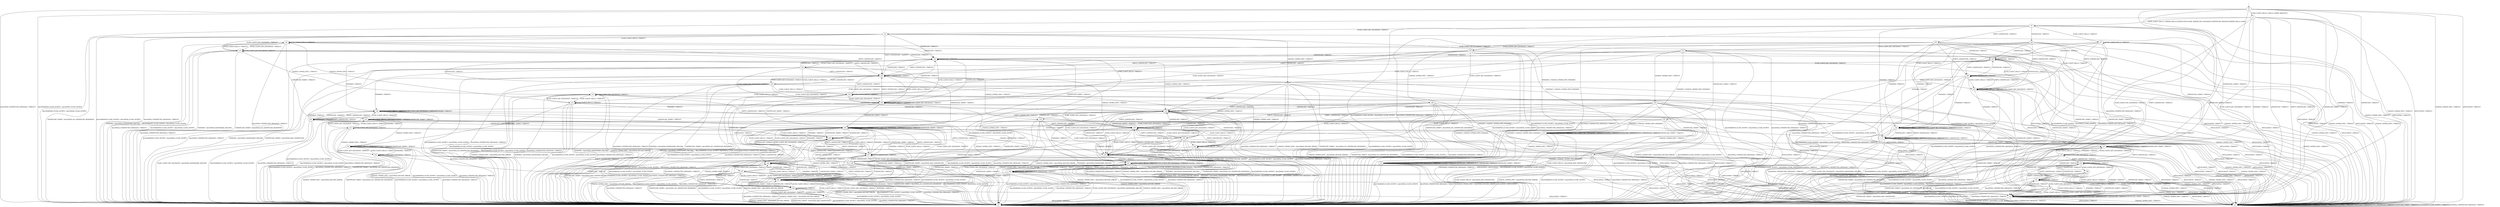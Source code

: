 digraph h8 {
s0 [label="s0"];
s1 [label="s1"];
s2 [label="s2"];
s3 [label="s3"];
s4 [label="s4"];
s5 [label="s5"];
s6 [label="s6"];
s7 [label="s7"];
s17 [label="s17"];
s26 [label="s26"];
s27 [label="s27"];
s43 [label="s43"];
s8 [label="s8"];
s9 [label="s9"];
s10 [label="s10"];
s11 [label="s11"];
s23 [label="s23"];
s29 [label="s29"];
s31 [label="s31"];
s32 [label="s32"];
s42 [label="s42"];
s44 [label="s44"];
s46 [label="s46"];
s51 [label="s51"];
s52 [label="s52"];
s53 [label="s53"];
s63 [label="s63"];
s12 [label="s12"];
s13 [label="s13"];
s14 [label="s14"];
s15 [label="s15"];
s18 [label="s18"];
s24 [label="s24"];
s34 [label="s34"];
s35 [label="s35"];
s38 [label="s38"];
s45 [label="s45"];
s50 [label="s50"];
s54 [label="s54"];
s58 [label="s58"];
s59 [label="s59"];
s60 [label="s60"];
s62 [label="s62"];
s16 [label="s16"];
s19 [label="s19"];
s21 [label="s21"];
s25 [label="s25"];
s28 [label="s28"];
s30 [label="s30"];
s37 [label="s37"];
s39 [label="s39"];
s41 [label="s41"];
s47 [label="s47"];
s55 [label="s55"];
s61 [label="s61"];
s20 [label="s20"];
s22 [label="s22"];
s33 [label="s33"];
s40 [label="s40"];
s48 [label="s48"];
s49 [label="s49"];
s56 [label="s56"];
s36 [label="s36"];
s57 [label="s57"];
s0 -> s1 [label="ECDH_CLIENT_HELLO / HELLO_VERIFY_REQUEST+"];
s0 -> s2 [label="ECDH_CLIENT_KEY_EXCHANGE / TIMEOUT"];
s0 -> s3 [label="CHANGE_CIPHER_SPEC / TIMEOUT"];
s0 -> s2 [label="FINISHED / TIMEOUT"];
s0 -> s3 [label="APPLICATION / TIMEOUT"];
s0 -> s2 [label="CERTIFICATE / TIMEOUT"];
s0 -> s2 [label="EMPTY_CERTIFICATE / TIMEOUT"];
s0 -> s2 [label="CERTIFICATE_VERIFY / TIMEOUT"];
s0 -> s4 [label="Alert(WARNING,CLOSE_NOTIFY) / Alert(FATAL,CLOSE_NOTIFY)"];
s0 -> s4 [label="Alert(FATAL,UNEXPECTED_MESSAGE) / TIMEOUT"];
s1 -> s5 [label="ECDH_CLIENT_HELLO / SERVER_HELLO,CERTIFICATE,ECDHE_SERVER_KEY_EXCHANGE,CERTIFICATE_REQUEST,SERVER_HELLO_DONE"];
s1 -> s2 [label="ECDH_CLIENT_KEY_EXCHANGE / TIMEOUT"];
s1 -> s3 [label="CHANGE_CIPHER_SPEC / TIMEOUT"];
s1 -> s2 [label="FINISHED / TIMEOUT"];
s1 -> s3 [label="APPLICATION / TIMEOUT"];
s1 -> s2 [label="CERTIFICATE / TIMEOUT"];
s1 -> s2 [label="EMPTY_CERTIFICATE / TIMEOUT"];
s1 -> s2 [label="CERTIFICATE_VERIFY / TIMEOUT"];
s1 -> s4 [label="Alert(WARNING,CLOSE_NOTIFY) / Alert(FATAL,CLOSE_NOTIFY)"];
s1 -> s4 [label="Alert(FATAL,UNEXPECTED_MESSAGE) / TIMEOUT"];
s2 -> s2 [label="ECDH_CLIENT_HELLO / TIMEOUT"];
s2 -> s2 [label="ECDH_CLIENT_KEY_EXCHANGE / TIMEOUT"];
s2 -> s3 [label="CHANGE_CIPHER_SPEC / TIMEOUT"];
s2 -> s2 [label="FINISHED / TIMEOUT"];
s2 -> s3 [label="APPLICATION / TIMEOUT"];
s2 -> s2 [label="CERTIFICATE / TIMEOUT"];
s2 -> s2 [label="EMPTY_CERTIFICATE / TIMEOUT"];
s2 -> s2 [label="CERTIFICATE_VERIFY / TIMEOUT"];
s2 -> s4 [label="Alert(WARNING,CLOSE_NOTIFY) / Alert(FATAL,CLOSE_NOTIFY)"];
s2 -> s4 [label="Alert(FATAL,UNEXPECTED_MESSAGE) / TIMEOUT"];
s3 -> s3 [label="ECDH_CLIENT_HELLO / TIMEOUT"];
s3 -> s3 [label="ECDH_CLIENT_KEY_EXCHANGE / TIMEOUT"];
s3 -> s3 [label="CHANGE_CIPHER_SPEC / TIMEOUT"];
s3 -> s3 [label="FINISHED / TIMEOUT"];
s3 -> s3 [label="APPLICATION / TIMEOUT"];
s3 -> s3 [label="CERTIFICATE / TIMEOUT"];
s3 -> s3 [label="EMPTY_CERTIFICATE / TIMEOUT"];
s3 -> s3 [label="CERTIFICATE_VERIFY / TIMEOUT"];
s3 -> s3 [label="Alert(WARNING,CLOSE_NOTIFY) / TIMEOUT"];
s3 -> s3 [label="Alert(FATAL,UNEXPECTED_MESSAGE) / TIMEOUT"];
s4 -> s4 [label="ECDH_CLIENT_HELLO / SOCKET_CLOSED"];
s4 -> s4 [label="ECDH_CLIENT_KEY_EXCHANGE / SOCKET_CLOSED"];
s4 -> s4 [label="CHANGE_CIPHER_SPEC / SOCKET_CLOSED"];
s4 -> s4 [label="FINISHED / SOCKET_CLOSED"];
s4 -> s4 [label="APPLICATION / SOCKET_CLOSED"];
s4 -> s4 [label="CERTIFICATE / SOCKET_CLOSED"];
s4 -> s4 [label="EMPTY_CERTIFICATE / SOCKET_CLOSED"];
s4 -> s4 [label="CERTIFICATE_VERIFY / SOCKET_CLOSED"];
s4 -> s4 [label="Alert(WARNING,CLOSE_NOTIFY) / SOCKET_CLOSED"];
s4 -> s4 [label="Alert(FATAL,UNEXPECTED_MESSAGE) / SOCKET_CLOSED"];
s5 -> s17 [label="ECDH_CLIENT_HELLO / TIMEOUT"];
s5 -> s6 [label="ECDH_CLIENT_KEY_EXCHANGE / TIMEOUT"];
s5 -> s3 [label="CHANGE_CIPHER_SPEC / TIMEOUT"];
s5 -> s7 [label="FINISHED / TIMEOUT"];
s5 -> s3 [label="APPLICATION / TIMEOUT"];
s5 -> s26 [label="CERTIFICATE / TIMEOUT"];
s5 -> s43 [label="EMPTY_CERTIFICATE / TIMEOUT"];
s5 -> s27 [label="CERTIFICATE_VERIFY / TIMEOUT"];
s5 -> s4 [label="Alert(WARNING,CLOSE_NOTIFY) / Alert(FATAL,CLOSE_NOTIFY)"];
s5 -> s4 [label="Alert(FATAL,UNEXPECTED_MESSAGE) / TIMEOUT"];
s6 -> s8 [label="ECDH_CLIENT_HELLO / TIMEOUT"];
s6 -> s9 [label="ECDH_CLIENT_KEY_EXCHANGE / TIMEOUT"];
s6 -> s10 [label="CHANGE_CIPHER_SPEC / TIMEOUT"];
s6 -> s11 [label="FINISHED / CHANGE_CIPHER_SPEC,FINISHED"];
s6 -> s3 [label="APPLICATION / TIMEOUT"];
s6 -> s23 [label="CERTIFICATE / TIMEOUT"];
s6 -> s44 [label="EMPTY_CERTIFICATE / TIMEOUT"];
s6 -> s4 [label="CERTIFICATE_VERIFY / Alert(FATAL,NO_CERTIFICATE_RESERVED)"];
s6 -> s4 [label="Alert(WARNING,CLOSE_NOTIFY) / Alert(FATAL,CLOSE_NOTIFY)"];
s6 -> s4 [label="Alert(FATAL,UNEXPECTED_MESSAGE) / TIMEOUT"];
s7 -> s7 [label="ECDH_CLIENT_HELLO / TIMEOUT"];
s7 -> s4 [label="ECDH_CLIENT_KEY_EXCHANGE / Alert(FATAL,HANDSHAKE_FAILURE)"];
s7 -> s3 [label="CHANGE_CIPHER_SPEC / TIMEOUT"];
s7 -> s7 [label="FINISHED / TIMEOUT"];
s7 -> s3 [label="APPLICATION / TIMEOUT"];
s7 -> s7 [label="CERTIFICATE / TIMEOUT"];
s7 -> s7 [label="EMPTY_CERTIFICATE / TIMEOUT"];
s7 -> s27 [label="CERTIFICATE_VERIFY / TIMEOUT"];
s7 -> s4 [label="Alert(WARNING,CLOSE_NOTIFY) / Alert(FATAL,CLOSE_NOTIFY)"];
s7 -> s4 [label="Alert(FATAL,UNEXPECTED_MESSAGE) / TIMEOUT"];
s17 -> s17 [label="ECDH_CLIENT_HELLO / TIMEOUT"];
s17 -> s9 [label="ECDH_CLIENT_KEY_EXCHANGE / TIMEOUT"];
s17 -> s3 [label="CHANGE_CIPHER_SPEC / TIMEOUT"];
s17 -> s7 [label="FINISHED / TIMEOUT"];
s17 -> s3 [label="APPLICATION / TIMEOUT"];
s17 -> s29 [label="CERTIFICATE / TIMEOUT"];
s17 -> s46 [label="EMPTY_CERTIFICATE / TIMEOUT"];
s17 -> s27 [label="CERTIFICATE_VERIFY / TIMEOUT"];
s17 -> s4 [label="Alert(WARNING,CLOSE_NOTIFY) / Alert(FATAL,CLOSE_NOTIFY)"];
s17 -> s4 [label="Alert(FATAL,UNEXPECTED_MESSAGE) / TIMEOUT"];
s26 -> s63 [label="ECDH_CLIENT_HELLO / TIMEOUT"];
s26 -> s31 [label="ECDH_CLIENT_KEY_EXCHANGE / TIMEOUT"];
s26 -> s3 [label="CHANGE_CIPHER_SPEC / TIMEOUT"];
s26 -> s42 [label="FINISHED / TIMEOUT"];
s26 -> s3 [label="APPLICATION / TIMEOUT"];
s26 -> s29 [label="CERTIFICATE / TIMEOUT"];
s26 -> s46 [label="EMPTY_CERTIFICATE / TIMEOUT"];
s26 -> s2 [label="CERTIFICATE_VERIFY / TIMEOUT"];
s26 -> s4 [label="Alert(WARNING,CLOSE_NOTIFY) / Alert(FATAL,CLOSE_NOTIFY)"];
s26 -> s4 [label="Alert(FATAL,UNEXPECTED_MESSAGE) / TIMEOUT"];
s27 -> s27 [label="ECDH_CLIENT_HELLO / TIMEOUT"];
s27 -> s32 [label="ECDH_CLIENT_KEY_EXCHANGE / TIMEOUT"];
s27 -> s3 [label="CHANGE_CIPHER_SPEC / TIMEOUT"];
s27 -> s27 [label="FINISHED / TIMEOUT"];
s27 -> s3 [label="APPLICATION / TIMEOUT"];
s27 -> s51 [label="CERTIFICATE / TIMEOUT"];
s27 -> s52 [label="EMPTY_CERTIFICATE / TIMEOUT"];
s27 -> s27 [label="CERTIFICATE_VERIFY / TIMEOUT"];
s27 -> s4 [label="Alert(WARNING,CLOSE_NOTIFY) / Alert(FATAL,CLOSE_NOTIFY)"];
s27 -> s4 [label="Alert(FATAL,UNEXPECTED_MESSAGE) / TIMEOUT"];
s43 -> s63 [label="ECDH_CLIENT_HELLO / TIMEOUT"];
s43 -> s53 [label="ECDH_CLIENT_KEY_EXCHANGE / TIMEOUT"];
s43 -> s3 [label="CHANGE_CIPHER_SPEC / TIMEOUT"];
s43 -> s42 [label="FINISHED / TIMEOUT"];
s43 -> s3 [label="APPLICATION / TIMEOUT"];
s43 -> s29 [label="CERTIFICATE / TIMEOUT"];
s43 -> s46 [label="EMPTY_CERTIFICATE / TIMEOUT"];
s43 -> s2 [label="CERTIFICATE_VERIFY / TIMEOUT"];
s43 -> s4 [label="Alert(WARNING,CLOSE_NOTIFY) / Alert(FATAL,CLOSE_NOTIFY)"];
s43 -> s4 [label="Alert(FATAL,UNEXPECTED_MESSAGE) / TIMEOUT"];
s8 -> s8 [label="ECDH_CLIENT_HELLO / TIMEOUT"];
s8 -> s9 [label="ECDH_CLIENT_KEY_EXCHANGE / TIMEOUT"];
s8 -> s12 [label="CHANGE_CIPHER_SPEC / TIMEOUT"];
s8 -> s4 [label="FINISHED / Alert(FATAL,HANDSHAKE_FAILURE)"];
s8 -> s3 [label="APPLICATION / TIMEOUT"];
s8 -> s23 [label="CERTIFICATE / TIMEOUT"];
s8 -> s44 [label="EMPTY_CERTIFICATE / TIMEOUT"];
s8 -> s18 [label="CERTIFICATE_VERIFY / TIMEOUT"];
s8 -> s4 [label="Alert(WARNING,CLOSE_NOTIFY) / Alert(FATAL,CLOSE_NOTIFY)"];
s8 -> s4 [label="Alert(FATAL,UNEXPECTED_MESSAGE) / TIMEOUT"];
s9 -> s8 [label="ECDH_CLIENT_HELLO / TIMEOUT"];
s9 -> s9 [label="ECDH_CLIENT_KEY_EXCHANGE / TIMEOUT"];
s9 -> s13 [label="CHANGE_CIPHER_SPEC / TIMEOUT"];
s9 -> s4 [label="FINISHED / Alert(FATAL,HANDSHAKE_FAILURE)"];
s9 -> s3 [label="APPLICATION / TIMEOUT"];
s9 -> s23 [label="CERTIFICATE / TIMEOUT"];
s9 -> s44 [label="EMPTY_CERTIFICATE / TIMEOUT"];
s9 -> s4 [label="CERTIFICATE_VERIFY / Alert(FATAL,NO_CERTIFICATE_RESERVED)"];
s9 -> s4 [label="Alert(WARNING,CLOSE_NOTIFY) / Alert(FATAL,CLOSE_NOTIFY)"];
s9 -> s4 [label="Alert(FATAL,UNEXPECTED_MESSAGE) / TIMEOUT"];
s10 -> s12 [label="ECDH_CLIENT_HELLO / TIMEOUT"];
s10 -> s13 [label="ECDH_CLIENT_KEY_EXCHANGE / TIMEOUT"];
s10 -> s4 [label="CHANGE_CIPHER_SPEC / Alert(FATAL,DECODE_ERROR)"];
s10 -> s14 [label="FINISHED / CHANGE_CIPHER_SPEC,FINISHED"];
s10 -> s3 [label="APPLICATION / TIMEOUT"];
s10 -> s15 [label="CERTIFICATE / TIMEOUT"];
s10 -> s45 [label="EMPTY_CERTIFICATE / TIMEOUT"];
s10 -> s4 [label="CERTIFICATE_VERIFY / Alert(FATAL,NO_CERTIFICATE_RESERVED)"];
s10 -> s4 [label="Alert(WARNING,CLOSE_NOTIFY) / Alert(FATAL,CLOSE_NOTIFY)"];
s10 -> s4 [label="Alert(FATAL,UNEXPECTED_MESSAGE) / TIMEOUT"];
s11 -> s11 [label="ECDH_CLIENT_HELLO / TIMEOUT"];
s11 -> s11 [label="ECDH_CLIENT_KEY_EXCHANGE / TIMEOUT"];
s11 -> s14 [label="CHANGE_CIPHER_SPEC / TIMEOUT"];
s11 -> s11 [label="FINISHED / TIMEOUT"];
s11 -> s4 [label="APPLICATION / APPLICATION"];
s11 -> s11 [label="CERTIFICATE / TIMEOUT"];
s11 -> s11 [label="EMPTY_CERTIFICATE / TIMEOUT"];
s11 -> s11 [label="CERTIFICATE_VERIFY / TIMEOUT"];
s11 -> s4 [label="Alert(WARNING,CLOSE_NOTIFY) / Alert(FATAL,CLOSE_NOTIFY)"];
s11 -> s4 [label="Alert(FATAL,UNEXPECTED_MESSAGE) / TIMEOUT"];
s23 -> s50 [label="ECDH_CLIENT_HELLO / TIMEOUT"];
s23 -> s24 [label="ECDH_CLIENT_KEY_EXCHANGE / TIMEOUT"];
s23 -> s15 [label="CHANGE_CIPHER_SPEC / TIMEOUT"];
s23 -> s38 [label="FINISHED / TIMEOUT"];
s23 -> s3 [label="APPLICATION / TIMEOUT"];
s23 -> s23 [label="CERTIFICATE / TIMEOUT"];
s23 -> s44 [label="EMPTY_CERTIFICATE / TIMEOUT"];
s23 -> s62 [label="CERTIFICATE_VERIFY / TIMEOUT"];
s23 -> s4 [label="Alert(WARNING,CLOSE_NOTIFY) / Alert(FATAL,CLOSE_NOTIFY)"];
s23 -> s4 [label="Alert(FATAL,UNEXPECTED_MESSAGE) / TIMEOUT"];
s29 -> s63 [label="ECDH_CLIENT_HELLO / TIMEOUT"];
s29 -> s24 [label="ECDH_CLIENT_KEY_EXCHANGE / TIMEOUT"];
s29 -> s3 [label="CHANGE_CIPHER_SPEC / TIMEOUT"];
s29 -> s42 [label="FINISHED / TIMEOUT"];
s29 -> s3 [label="APPLICATION / TIMEOUT"];
s29 -> s29 [label="CERTIFICATE / TIMEOUT"];
s29 -> s46 [label="EMPTY_CERTIFICATE / TIMEOUT"];
s29 -> s2 [label="CERTIFICATE_VERIFY / TIMEOUT"];
s29 -> s4 [label="Alert(WARNING,CLOSE_NOTIFY) / Alert(FATAL,CLOSE_NOTIFY)"];
s29 -> s4 [label="Alert(FATAL,UNEXPECTED_MESSAGE) / TIMEOUT"];
s31 -> s25 [label="ECDH_CLIENT_HELLO / TIMEOUT"];
s31 -> s50 [label="ECDH_CLIENT_KEY_EXCHANGE / TIMEOUT"];
s31 -> s34 [label="CHANGE_CIPHER_SPEC / TIMEOUT"];
s31 -> s11 [label="FINISHED / CHANGE_CIPHER_SPEC,FINISHED"];
s31 -> s3 [label="APPLICATION / TIMEOUT"];
s31 -> s23 [label="CERTIFICATE / TIMEOUT"];
s31 -> s44 [label="EMPTY_CERTIFICATE / TIMEOUT"];
s31 -> s35 [label="CERTIFICATE_VERIFY / TIMEOUT"];
s31 -> s4 [label="Alert(WARNING,CLOSE_NOTIFY) / Alert(FATAL,CLOSE_NOTIFY)"];
s31 -> s4 [label="Alert(FATAL,UNEXPECTED_MESSAGE) / TIMEOUT"];
s32 -> s27 [label="ECDH_CLIENT_HELLO / TIMEOUT"];
s32 -> s32 [label="ECDH_CLIENT_KEY_EXCHANGE / TIMEOUT"];
s32 -> s3 [label="CHANGE_CIPHER_SPEC / TIMEOUT"];
s32 -> s27 [label="FINISHED / TIMEOUT"];
s32 -> s3 [label="APPLICATION / TIMEOUT"];
s32 -> s51 [label="CERTIFICATE / TIMEOUT"];
s32 -> s52 [label="EMPTY_CERTIFICATE / TIMEOUT"];
s32 -> s4 [label="CERTIFICATE_VERIFY / Alert(FATAL,NO_CERTIFICATE_RESERVED)"];
s32 -> s4 [label="Alert(WARNING,CLOSE_NOTIFY) / Alert(FATAL,CLOSE_NOTIFY)"];
s32 -> s4 [label="Alert(FATAL,UNEXPECTED_MESSAGE) / TIMEOUT"];
s42 -> s42 [label="ECDH_CLIENT_HELLO / TIMEOUT"];
s42 -> s42 [label="ECDH_CLIENT_KEY_EXCHANGE / TIMEOUT"];
s42 -> s3 [label="CHANGE_CIPHER_SPEC / TIMEOUT"];
s42 -> s42 [label="FINISHED / TIMEOUT"];
s42 -> s3 [label="APPLICATION / TIMEOUT"];
s42 -> s7 [label="CERTIFICATE / TIMEOUT"];
s42 -> s7 [label="EMPTY_CERTIFICATE / TIMEOUT"];
s42 -> s2 [label="CERTIFICATE_VERIFY / TIMEOUT"];
s42 -> s4 [label="Alert(WARNING,CLOSE_NOTIFY) / Alert(FATAL,CLOSE_NOTIFY)"];
s42 -> s4 [label="Alert(FATAL,UNEXPECTED_MESSAGE) / TIMEOUT"];
s44 -> s50 [label="ECDH_CLIENT_HELLO / TIMEOUT"];
s44 -> s54 [label="ECDH_CLIENT_KEY_EXCHANGE / TIMEOUT"];
s44 -> s45 [label="CHANGE_CIPHER_SPEC / TIMEOUT"];
s44 -> s38 [label="FINISHED / TIMEOUT"];
s44 -> s3 [label="APPLICATION / TIMEOUT"];
s44 -> s23 [label="CERTIFICATE / TIMEOUT"];
s44 -> s44 [label="EMPTY_CERTIFICATE / TIMEOUT"];
s44 -> s62 [label="CERTIFICATE_VERIFY / TIMEOUT"];
s44 -> s4 [label="Alert(WARNING,CLOSE_NOTIFY) / Alert(FATAL,CLOSE_NOTIFY)"];
s44 -> s4 [label="Alert(FATAL,UNEXPECTED_MESSAGE) / TIMEOUT"];
s46 -> s63 [label="ECDH_CLIENT_HELLO / TIMEOUT"];
s46 -> s54 [label="ECDH_CLIENT_KEY_EXCHANGE / TIMEOUT"];
s46 -> s3 [label="CHANGE_CIPHER_SPEC / TIMEOUT"];
s46 -> s42 [label="FINISHED / TIMEOUT"];
s46 -> s3 [label="APPLICATION / TIMEOUT"];
s46 -> s29 [label="CERTIFICATE / TIMEOUT"];
s46 -> s46 [label="EMPTY_CERTIFICATE / TIMEOUT"];
s46 -> s2 [label="CERTIFICATE_VERIFY / TIMEOUT"];
s46 -> s4 [label="Alert(WARNING,CLOSE_NOTIFY) / Alert(FATAL,CLOSE_NOTIFY)"];
s46 -> s4 [label="Alert(FATAL,UNEXPECTED_MESSAGE) / TIMEOUT"];
s51 -> s2 [label="ECDH_CLIENT_HELLO / TIMEOUT"];
s51 -> s58 [label="ECDH_CLIENT_KEY_EXCHANGE / TIMEOUT"];
s51 -> s3 [label="CHANGE_CIPHER_SPEC / TIMEOUT"];
s51 -> s2 [label="FINISHED / TIMEOUT"];
s51 -> s3 [label="APPLICATION / TIMEOUT"];
s51 -> s51 [label="CERTIFICATE / TIMEOUT"];
s51 -> s52 [label="EMPTY_CERTIFICATE / TIMEOUT"];
s51 -> s2 [label="CERTIFICATE_VERIFY / TIMEOUT"];
s51 -> s4 [label="Alert(WARNING,CLOSE_NOTIFY) / Alert(FATAL,CLOSE_NOTIFY)"];
s51 -> s4 [label="Alert(FATAL,UNEXPECTED_MESSAGE) / TIMEOUT"];
s52 -> s2 [label="ECDH_CLIENT_HELLO / TIMEOUT"];
s52 -> s59 [label="ECDH_CLIENT_KEY_EXCHANGE / TIMEOUT"];
s52 -> s3 [label="CHANGE_CIPHER_SPEC / TIMEOUT"];
s52 -> s2 [label="FINISHED / TIMEOUT"];
s52 -> s3 [label="APPLICATION / TIMEOUT"];
s52 -> s51 [label="CERTIFICATE / TIMEOUT"];
s52 -> s52 [label="EMPTY_CERTIFICATE / TIMEOUT"];
s52 -> s2 [label="CERTIFICATE_VERIFY / TIMEOUT"];
s52 -> s4 [label="Alert(WARNING,CLOSE_NOTIFY) / Alert(FATAL,CLOSE_NOTIFY)"];
s52 -> s4 [label="Alert(FATAL,UNEXPECTED_MESSAGE) / TIMEOUT"];
s53 -> s25 [label="ECDH_CLIENT_HELLO / TIMEOUT"];
s53 -> s50 [label="ECDH_CLIENT_KEY_EXCHANGE / TIMEOUT"];
s53 -> s60 [label="CHANGE_CIPHER_SPEC / TIMEOUT"];
s53 -> s11 [label="FINISHED / CHANGE_CIPHER_SPEC,FINISHED"];
s53 -> s3 [label="APPLICATION / TIMEOUT"];
s53 -> s23 [label="CERTIFICATE / TIMEOUT"];
s53 -> s44 [label="EMPTY_CERTIFICATE / TIMEOUT"];
s53 -> s4 [label="CERTIFICATE_VERIFY / Alert(FATAL,NO_CERTIFICATE_RESERVED)"];
s53 -> s4 [label="Alert(WARNING,CLOSE_NOTIFY) / Alert(FATAL,CLOSE_NOTIFY)"];
s53 -> s4 [label="Alert(FATAL,UNEXPECTED_MESSAGE) / TIMEOUT"];
s63 -> s63 [label="ECDH_CLIENT_HELLO / TIMEOUT"];
s63 -> s63 [label="ECDH_CLIENT_KEY_EXCHANGE / TIMEOUT"];
s63 -> s3 [label="CHANGE_CIPHER_SPEC / TIMEOUT"];
s63 -> s42 [label="FINISHED / TIMEOUT"];
s63 -> s3 [label="APPLICATION / TIMEOUT"];
s63 -> s29 [label="CERTIFICATE / TIMEOUT"];
s63 -> s46 [label="EMPTY_CERTIFICATE / TIMEOUT"];
s63 -> s2 [label="CERTIFICATE_VERIFY / TIMEOUT"];
s63 -> s4 [label="Alert(WARNING,CLOSE_NOTIFY) / Alert(FATAL,CLOSE_NOTIFY)"];
s63 -> s4 [label="Alert(FATAL,UNEXPECTED_MESSAGE) / TIMEOUT"];
s12 -> s12 [label="ECDH_CLIENT_HELLO / TIMEOUT"];
s12 -> s13 [label="ECDH_CLIENT_KEY_EXCHANGE / TIMEOUT"];
s12 -> s4 [label="CHANGE_CIPHER_SPEC / Alert(FATAL,DECODE_ERROR)"];
s12 -> s4 [label="FINISHED / Alert(FATAL,HANDSHAKE_FAILURE)"];
s12 -> s3 [label="APPLICATION / TIMEOUT"];
s12 -> s15 [label="CERTIFICATE / TIMEOUT"];
s12 -> s45 [label="EMPTY_CERTIFICATE / TIMEOUT"];
s12 -> s19 [label="CERTIFICATE_VERIFY / TIMEOUT"];
s12 -> s4 [label="Alert(WARNING,CLOSE_NOTIFY) / Alert(FATAL,CLOSE_NOTIFY)"];
s12 -> s4 [label="Alert(FATAL,UNEXPECTED_MESSAGE) / TIMEOUT"];
s13 -> s12 [label="ECDH_CLIENT_HELLO / TIMEOUT"];
s13 -> s13 [label="ECDH_CLIENT_KEY_EXCHANGE / TIMEOUT"];
s13 -> s4 [label="CHANGE_CIPHER_SPEC / Alert(FATAL,DECODE_ERROR)"];
s13 -> s4 [label="FINISHED / Alert(FATAL,HANDSHAKE_FAILURE)"];
s13 -> s3 [label="APPLICATION / TIMEOUT"];
s13 -> s15 [label="CERTIFICATE / TIMEOUT"];
s13 -> s45 [label="EMPTY_CERTIFICATE / TIMEOUT"];
s13 -> s4 [label="CERTIFICATE_VERIFY / Alert(FATAL,NO_CERTIFICATE_RESERVED)"];
s13 -> s4 [label="Alert(WARNING,CLOSE_NOTIFY) / Alert(FATAL,CLOSE_NOTIFY)"];
s13 -> s4 [label="Alert(FATAL,UNEXPECTED_MESSAGE) / TIMEOUT"];
s14 -> s14 [label="ECDH_CLIENT_HELLO / TIMEOUT"];
s14 -> s14 [label="ECDH_CLIENT_KEY_EXCHANGE / TIMEOUT"];
s14 -> s4 [label="CHANGE_CIPHER_SPEC / Alert(FATAL,DECODE_ERROR)"];
s14 -> s14 [label="FINISHED / TIMEOUT"];
s14 -> s4 [label="APPLICATION / APPLICATION"];
s14 -> s14 [label="CERTIFICATE / TIMEOUT"];
s14 -> s14 [label="EMPTY_CERTIFICATE / TIMEOUT"];
s14 -> s14 [label="CERTIFICATE_VERIFY / TIMEOUT"];
s14 -> s4 [label="Alert(WARNING,CLOSE_NOTIFY) / Alert(FATAL,CLOSE_NOTIFY)"];
s14 -> s4 [label="Alert(FATAL,UNEXPECTED_MESSAGE) / TIMEOUT"];
s15 -> s28 [label="ECDH_CLIENT_HELLO / TIMEOUT"];
s15 -> s16 [label="ECDH_CLIENT_KEY_EXCHANGE / TIMEOUT"];
s15 -> s4 [label="CHANGE_CIPHER_SPEC / Alert(FATAL,DECODE_ERROR)"];
s15 -> s41 [label="FINISHED / TIMEOUT"];
s15 -> s3 [label="APPLICATION / TIMEOUT"];
s15 -> s15 [label="CERTIFICATE / TIMEOUT"];
s15 -> s45 [label="EMPTY_CERTIFICATE / TIMEOUT"];
s15 -> s61 [label="CERTIFICATE_VERIFY / TIMEOUT"];
s15 -> s4 [label="Alert(WARNING,CLOSE_NOTIFY) / Alert(FATAL,CLOSE_NOTIFY)"];
s15 -> s4 [label="Alert(FATAL,UNEXPECTED_MESSAGE) / TIMEOUT"];
s18 -> s18 [label="ECDH_CLIENT_HELLO / TIMEOUT"];
s18 -> s21 [label="ECDH_CLIENT_KEY_EXCHANGE / TIMEOUT"];
s18 -> s19 [label="CHANGE_CIPHER_SPEC / TIMEOUT"];
s18 -> s18 [label="FINISHED / TIMEOUT"];
s18 -> s3 [label="APPLICATION / TIMEOUT"];
s18 -> s30 [label="CERTIFICATE / TIMEOUT"];
s18 -> s47 [label="EMPTY_CERTIFICATE / TIMEOUT"];
s18 -> s18 [label="CERTIFICATE_VERIFY / TIMEOUT"];
s18 -> s4 [label="Alert(WARNING,CLOSE_NOTIFY) / Alert(FATAL,CLOSE_NOTIFY)"];
s18 -> s4 [label="Alert(FATAL,UNEXPECTED_MESSAGE) / TIMEOUT"];
s24 -> s25 [label="ECDH_CLIENT_HELLO / TIMEOUT"];
s24 -> s50 [label="ECDH_CLIENT_KEY_EXCHANGE / TIMEOUT"];
s24 -> s16 [label="CHANGE_CIPHER_SPEC / TIMEOUT"];
s24 -> s4 [label="FINISHED / Alert(FATAL,HANDSHAKE_FAILURE)"];
s24 -> s3 [label="APPLICATION / TIMEOUT"];
s24 -> s23 [label="CERTIFICATE / TIMEOUT"];
s24 -> s44 [label="EMPTY_CERTIFICATE / TIMEOUT"];
s24 -> s4 [label="CERTIFICATE_VERIFY / Alert(FATAL,BAD_CERTIFICATE)"];
s24 -> s4 [label="Alert(WARNING,CLOSE_NOTIFY) / Alert(FATAL,CLOSE_NOTIFY)"];
s24 -> s4 [label="Alert(FATAL,UNEXPECTED_MESSAGE) / TIMEOUT"];
s34 -> s20 [label="ECDH_CLIENT_HELLO / TIMEOUT"];
s34 -> s28 [label="ECDH_CLIENT_KEY_EXCHANGE / TIMEOUT"];
s34 -> s4 [label="CHANGE_CIPHER_SPEC / Alert(FATAL,DECODE_ERROR)"];
s34 -> s14 [label="FINISHED / CHANGE_CIPHER_SPEC,FINISHED"];
s34 -> s3 [label="APPLICATION / TIMEOUT"];
s34 -> s15 [label="CERTIFICATE / TIMEOUT"];
s34 -> s45 [label="EMPTY_CERTIFICATE / TIMEOUT"];
s34 -> s37 [label="CERTIFICATE_VERIFY / TIMEOUT"];
s34 -> s4 [label="Alert(WARNING,CLOSE_NOTIFY) / Alert(FATAL,CLOSE_NOTIFY)"];
s34 -> s4 [label="Alert(FATAL,UNEXPECTED_MESSAGE) / TIMEOUT"];
s35 -> s4 [label="ECDH_CLIENT_HELLO / Alert(FATAL,BAD_CERTIFICATE)"];
s35 -> s62 [label="ECDH_CLIENT_KEY_EXCHANGE / TIMEOUT"];
s35 -> s37 [label="CHANGE_CIPHER_SPEC / TIMEOUT"];
s35 -> s11 [label="FINISHED / CHANGE_CIPHER_SPEC,FINISHED"];
s35 -> s3 [label="APPLICATION / TIMEOUT"];
s35 -> s30 [label="CERTIFICATE / TIMEOUT"];
s35 -> s47 [label="EMPTY_CERTIFICATE / TIMEOUT"];
s35 -> s62 [label="CERTIFICATE_VERIFY / TIMEOUT"];
s35 -> s4 [label="Alert(WARNING,CLOSE_NOTIFY) / Alert(FATAL,CLOSE_NOTIFY)"];
s35 -> s4 [label="Alert(FATAL,UNEXPECTED_MESSAGE) / TIMEOUT"];
s38 -> s38 [label="ECDH_CLIENT_HELLO / TIMEOUT"];
s38 -> s38 [label="ECDH_CLIENT_KEY_EXCHANGE / TIMEOUT"];
s38 -> s41 [label="CHANGE_CIPHER_SPEC / TIMEOUT"];
s38 -> s38 [label="FINISHED / TIMEOUT"];
s38 -> s3 [label="APPLICATION / TIMEOUT"];
s38 -> s39 [label="CERTIFICATE / TIMEOUT"];
s38 -> s39 [label="EMPTY_CERTIFICATE / TIMEOUT"];
s38 -> s62 [label="CERTIFICATE_VERIFY / TIMEOUT"];
s38 -> s4 [label="Alert(WARNING,CLOSE_NOTIFY) / Alert(FATAL,CLOSE_NOTIFY)"];
s38 -> s4 [label="Alert(FATAL,UNEXPECTED_MESSAGE) / TIMEOUT"];
s45 -> s28 [label="ECDH_CLIENT_HELLO / TIMEOUT"];
s45 -> s55 [label="ECDH_CLIENT_KEY_EXCHANGE / TIMEOUT"];
s45 -> s4 [label="CHANGE_CIPHER_SPEC / Alert(FATAL,DECODE_ERROR)"];
s45 -> s41 [label="FINISHED / TIMEOUT"];
s45 -> s3 [label="APPLICATION / TIMEOUT"];
s45 -> s15 [label="CERTIFICATE / TIMEOUT"];
s45 -> s45 [label="EMPTY_CERTIFICATE / TIMEOUT"];
s45 -> s61 [label="CERTIFICATE_VERIFY / TIMEOUT"];
s45 -> s4 [label="Alert(WARNING,CLOSE_NOTIFY) / Alert(FATAL,CLOSE_NOTIFY)"];
s45 -> s4 [label="Alert(FATAL,UNEXPECTED_MESSAGE) / TIMEOUT"];
s50 -> s50 [label="ECDH_CLIENT_HELLO / TIMEOUT"];
s50 -> s50 [label="ECDH_CLIENT_KEY_EXCHANGE / TIMEOUT"];
s50 -> s28 [label="CHANGE_CIPHER_SPEC / TIMEOUT"];
s50 -> s38 [label="FINISHED / TIMEOUT"];
s50 -> s3 [label="APPLICATION / TIMEOUT"];
s50 -> s23 [label="CERTIFICATE / TIMEOUT"];
s50 -> s44 [label="EMPTY_CERTIFICATE / TIMEOUT"];
s50 -> s62 [label="CERTIFICATE_VERIFY / TIMEOUT"];
s50 -> s4 [label="Alert(WARNING,CLOSE_NOTIFY) / Alert(FATAL,CLOSE_NOTIFY)"];
s50 -> s4 [label="Alert(FATAL,UNEXPECTED_MESSAGE) / TIMEOUT"];
s54 -> s25 [label="ECDH_CLIENT_HELLO / TIMEOUT"];
s54 -> s50 [label="ECDH_CLIENT_KEY_EXCHANGE / TIMEOUT"];
s54 -> s55 [label="CHANGE_CIPHER_SPEC / TIMEOUT"];
s54 -> s4 [label="FINISHED / Alert(FATAL,HANDSHAKE_FAILURE)"];
s54 -> s3 [label="APPLICATION / TIMEOUT"];
s54 -> s23 [label="CERTIFICATE / TIMEOUT"];
s54 -> s44 [label="EMPTY_CERTIFICATE / TIMEOUT"];
s54 -> s4 [label="CERTIFICATE_VERIFY / Alert(FATAL,NO_CERTIFICATE_RESERVED)"];
s54 -> s4 [label="Alert(WARNING,CLOSE_NOTIFY) / Alert(FATAL,CLOSE_NOTIFY)"];
s54 -> s4 [label="Alert(FATAL,UNEXPECTED_MESSAGE) / TIMEOUT"];
s58 -> s2 [label="ECDH_CLIENT_HELLO / TIMEOUT"];
s58 -> s2 [label="ECDH_CLIENT_KEY_EXCHANGE / TIMEOUT"];
s58 -> s3 [label="CHANGE_CIPHER_SPEC / TIMEOUT"];
s58 -> s2 [label="FINISHED / TIMEOUT"];
s58 -> s3 [label="APPLICATION / TIMEOUT"];
s58 -> s51 [label="CERTIFICATE / TIMEOUT"];
s58 -> s52 [label="EMPTY_CERTIFICATE / TIMEOUT"];
s58 -> s4 [label="CERTIFICATE_VERIFY / Alert(FATAL,BAD_CERTIFICATE)"];
s58 -> s4 [label="Alert(WARNING,CLOSE_NOTIFY) / Alert(FATAL,CLOSE_NOTIFY)"];
s58 -> s4 [label="Alert(FATAL,UNEXPECTED_MESSAGE) / TIMEOUT"];
s59 -> s2 [label="ECDH_CLIENT_HELLO / TIMEOUT"];
s59 -> s2 [label="ECDH_CLIENT_KEY_EXCHANGE / TIMEOUT"];
s59 -> s3 [label="CHANGE_CIPHER_SPEC / TIMEOUT"];
s59 -> s2 [label="FINISHED / TIMEOUT"];
s59 -> s3 [label="APPLICATION / TIMEOUT"];
s59 -> s51 [label="CERTIFICATE / TIMEOUT"];
s59 -> s52 [label="EMPTY_CERTIFICATE / TIMEOUT"];
s59 -> s4 [label="CERTIFICATE_VERIFY / Alert(FATAL,NO_CERTIFICATE_RESERVED)"];
s59 -> s4 [label="Alert(WARNING,CLOSE_NOTIFY) / Alert(FATAL,CLOSE_NOTIFY)"];
s59 -> s4 [label="Alert(FATAL,UNEXPECTED_MESSAGE) / TIMEOUT"];
s60 -> s20 [label="ECDH_CLIENT_HELLO / TIMEOUT"];
s60 -> s28 [label="ECDH_CLIENT_KEY_EXCHANGE / TIMEOUT"];
s60 -> s4 [label="CHANGE_CIPHER_SPEC / Alert(FATAL,DECODE_ERROR)"];
s60 -> s14 [label="FINISHED / CHANGE_CIPHER_SPEC,FINISHED"];
s60 -> s3 [label="APPLICATION / TIMEOUT"];
s60 -> s15 [label="CERTIFICATE / TIMEOUT"];
s60 -> s45 [label="EMPTY_CERTIFICATE / TIMEOUT"];
s60 -> s4 [label="CERTIFICATE_VERIFY / Alert(FATAL,NO_CERTIFICATE_RESERVED)"];
s60 -> s4 [label="Alert(WARNING,CLOSE_NOTIFY) / Alert(FATAL,CLOSE_NOTIFY)"];
s60 -> s4 [label="Alert(FATAL,UNEXPECTED_MESSAGE) / TIMEOUT"];
s62 -> s62 [label="ECDH_CLIENT_HELLO / TIMEOUT"];
s62 -> s62 [label="ECDH_CLIENT_KEY_EXCHANGE / TIMEOUT"];
s62 -> s61 [label="CHANGE_CIPHER_SPEC / TIMEOUT"];
s62 -> s62 [label="FINISHED / TIMEOUT"];
s62 -> s3 [label="APPLICATION / TIMEOUT"];
s62 -> s30 [label="CERTIFICATE / TIMEOUT"];
s62 -> s47 [label="EMPTY_CERTIFICATE / TIMEOUT"];
s62 -> s62 [label="CERTIFICATE_VERIFY / TIMEOUT"];
s62 -> s4 [label="Alert(WARNING,CLOSE_NOTIFY) / Alert(FATAL,CLOSE_NOTIFY)"];
s62 -> s4 [label="Alert(FATAL,UNEXPECTED_MESSAGE) / TIMEOUT"];
s16 -> s20 [label="ECDH_CLIENT_HELLO / TIMEOUT"];
s16 -> s28 [label="ECDH_CLIENT_KEY_EXCHANGE / TIMEOUT"];
s16 -> s4 [label="CHANGE_CIPHER_SPEC / Alert(FATAL,DECODE_ERROR)"];
s16 -> s4 [label="FINISHED / Alert(FATAL,HANDSHAKE_FAILURE)"];
s16 -> s3 [label="APPLICATION / TIMEOUT"];
s16 -> s15 [label="CERTIFICATE / TIMEOUT"];
s16 -> s45 [label="EMPTY_CERTIFICATE / TIMEOUT"];
s16 -> s4 [label="CERTIFICATE_VERIFY / Alert(FATAL,BAD_CERTIFICATE)"];
s16 -> s4 [label="Alert(WARNING,CLOSE_NOTIFY) / Alert(FATAL,CLOSE_NOTIFY)"];
s16 -> s4 [label="Alert(FATAL,UNEXPECTED_MESSAGE) / TIMEOUT"];
s19 -> s19 [label="ECDH_CLIENT_HELLO / TIMEOUT"];
s19 -> s22 [label="ECDH_CLIENT_KEY_EXCHANGE / TIMEOUT"];
s19 -> s4 [label="CHANGE_CIPHER_SPEC / Alert(FATAL,DECODE_ERROR)"];
s19 -> s19 [label="FINISHED / TIMEOUT"];
s19 -> s3 [label="APPLICATION / TIMEOUT"];
s19 -> s48 [label="CERTIFICATE / TIMEOUT"];
s19 -> s49 [label="EMPTY_CERTIFICATE / TIMEOUT"];
s19 -> s19 [label="CERTIFICATE_VERIFY / TIMEOUT"];
s19 -> s4 [label="Alert(WARNING,CLOSE_NOTIFY) / Alert(FATAL,CLOSE_NOTIFY)"];
s19 -> s4 [label="Alert(FATAL,UNEXPECTED_MESSAGE) / TIMEOUT"];
s21 -> s18 [label="ECDH_CLIENT_HELLO / TIMEOUT"];
s21 -> s21 [label="ECDH_CLIENT_KEY_EXCHANGE / TIMEOUT"];
s21 -> s22 [label="CHANGE_CIPHER_SPEC / TIMEOUT"];
s21 -> s18 [label="FINISHED / TIMEOUT"];
s21 -> s3 [label="APPLICATION / TIMEOUT"];
s21 -> s30 [label="CERTIFICATE / TIMEOUT"];
s21 -> s47 [label="EMPTY_CERTIFICATE / TIMEOUT"];
s21 -> s4 [label="CERTIFICATE_VERIFY / Alert(FATAL,NO_CERTIFICATE_RESERVED)"];
s21 -> s4 [label="Alert(WARNING,CLOSE_NOTIFY) / Alert(FATAL,CLOSE_NOTIFY)"];
s21 -> s4 [label="Alert(FATAL,UNEXPECTED_MESSAGE) / TIMEOUT"];
s25 -> s25 [label="ECDH_CLIENT_HELLO / TIMEOUT"];
s25 -> s50 [label="ECDH_CLIENT_KEY_EXCHANGE / TIMEOUT"];
s25 -> s20 [label="CHANGE_CIPHER_SPEC / TIMEOUT"];
s25 -> s4 [label="FINISHED / Alert(FATAL,HANDSHAKE_FAILURE)"];
s25 -> s3 [label="APPLICATION / TIMEOUT"];
s25 -> s23 [label="CERTIFICATE / TIMEOUT"];
s25 -> s44 [label="EMPTY_CERTIFICATE / TIMEOUT"];
s25 -> s62 [label="CERTIFICATE_VERIFY / TIMEOUT"];
s25 -> s4 [label="Alert(WARNING,CLOSE_NOTIFY) / Alert(FATAL,CLOSE_NOTIFY)"];
s25 -> s4 [label="Alert(FATAL,UNEXPECTED_MESSAGE) / TIMEOUT"];
s28 -> s28 [label="ECDH_CLIENT_HELLO / TIMEOUT"];
s28 -> s28 [label="ECDH_CLIENT_KEY_EXCHANGE / TIMEOUT"];
s28 -> s4 [label="CHANGE_CIPHER_SPEC / Alert(FATAL,DECODE_ERROR)"];
s28 -> s41 [label="FINISHED / TIMEOUT"];
s28 -> s3 [label="APPLICATION / TIMEOUT"];
s28 -> s15 [label="CERTIFICATE / TIMEOUT"];
s28 -> s45 [label="EMPTY_CERTIFICATE / TIMEOUT"];
s28 -> s61 [label="CERTIFICATE_VERIFY / TIMEOUT"];
s28 -> s4 [label="Alert(WARNING,CLOSE_NOTIFY) / Alert(FATAL,CLOSE_NOTIFY)"];
s28 -> s4 [label="Alert(FATAL,UNEXPECTED_MESSAGE) / TIMEOUT"];
s30 -> s62 [label="ECDH_CLIENT_HELLO / TIMEOUT"];
s30 -> s33 [label="ECDH_CLIENT_KEY_EXCHANGE / TIMEOUT"];
s30 -> s48 [label="CHANGE_CIPHER_SPEC / TIMEOUT"];
s30 -> s62 [label="FINISHED / TIMEOUT"];
s30 -> s3 [label="APPLICATION / TIMEOUT"];
s30 -> s30 [label="CERTIFICATE / TIMEOUT"];
s30 -> s47 [label="EMPTY_CERTIFICATE / TIMEOUT"];
s30 -> s62 [label="CERTIFICATE_VERIFY / TIMEOUT"];
s30 -> s4 [label="Alert(WARNING,CLOSE_NOTIFY) / Alert(FATAL,CLOSE_NOTIFY)"];
s30 -> s4 [label="Alert(FATAL,UNEXPECTED_MESSAGE) / TIMEOUT"];
s37 -> s4 [label="ECDH_CLIENT_HELLO / Alert(FATAL,BAD_CERTIFICATE)"];
s37 -> s61 [label="ECDH_CLIENT_KEY_EXCHANGE / TIMEOUT"];
s37 -> s4 [label="CHANGE_CIPHER_SPEC / Alert(FATAL,DECODE_ERROR)"];
s37 -> s14 [label="FINISHED / CHANGE_CIPHER_SPEC,FINISHED"];
s37 -> s3 [label="APPLICATION / TIMEOUT"];
s37 -> s48 [label="CERTIFICATE / TIMEOUT"];
s37 -> s49 [label="EMPTY_CERTIFICATE / TIMEOUT"];
s37 -> s61 [label="CERTIFICATE_VERIFY / TIMEOUT"];
s37 -> s4 [label="Alert(WARNING,CLOSE_NOTIFY) / Alert(FATAL,CLOSE_NOTIFY)"];
s37 -> s4 [label="Alert(FATAL,UNEXPECTED_MESSAGE) / TIMEOUT"];
s39 -> s38 [label="ECDH_CLIENT_HELLO / TIMEOUT"];
s39 -> s4 [label="ECDH_CLIENT_KEY_EXCHANGE / Alert(FATAL,HANDSHAKE_FAILURE)"];
s39 -> s40 [label="CHANGE_CIPHER_SPEC / TIMEOUT"];
s39 -> s38 [label="FINISHED / TIMEOUT"];
s39 -> s3 [label="APPLICATION / TIMEOUT"];
s39 -> s39 [label="CERTIFICATE / TIMEOUT"];
s39 -> s39 [label="EMPTY_CERTIFICATE / TIMEOUT"];
s39 -> s62 [label="CERTIFICATE_VERIFY / TIMEOUT"];
s39 -> s4 [label="Alert(WARNING,CLOSE_NOTIFY) / Alert(FATAL,CLOSE_NOTIFY)"];
s39 -> s4 [label="Alert(FATAL,UNEXPECTED_MESSAGE) / TIMEOUT"];
s41 -> s41 [label="ECDH_CLIENT_HELLO / TIMEOUT"];
s41 -> s41 [label="ECDH_CLIENT_KEY_EXCHANGE / TIMEOUT"];
s41 -> s4 [label="CHANGE_CIPHER_SPEC / Alert(FATAL,DECODE_ERROR)"];
s41 -> s41 [label="FINISHED / TIMEOUT"];
s41 -> s3 [label="APPLICATION / TIMEOUT"];
s41 -> s40 [label="CERTIFICATE / TIMEOUT"];
s41 -> s40 [label="EMPTY_CERTIFICATE / TIMEOUT"];
s41 -> s61 [label="CERTIFICATE_VERIFY / TIMEOUT"];
s41 -> s4 [label="Alert(WARNING,CLOSE_NOTIFY) / Alert(FATAL,CLOSE_NOTIFY)"];
s41 -> s4 [label="Alert(FATAL,UNEXPECTED_MESSAGE) / TIMEOUT"];
s47 -> s62 [label="ECDH_CLIENT_HELLO / TIMEOUT"];
s47 -> s56 [label="ECDH_CLIENT_KEY_EXCHANGE / TIMEOUT"];
s47 -> s49 [label="CHANGE_CIPHER_SPEC / TIMEOUT"];
s47 -> s62 [label="FINISHED / TIMEOUT"];
s47 -> s3 [label="APPLICATION / TIMEOUT"];
s47 -> s30 [label="CERTIFICATE / TIMEOUT"];
s47 -> s47 [label="EMPTY_CERTIFICATE / TIMEOUT"];
s47 -> s62 [label="CERTIFICATE_VERIFY / TIMEOUT"];
s47 -> s4 [label="Alert(WARNING,CLOSE_NOTIFY) / Alert(FATAL,CLOSE_NOTIFY)"];
s47 -> s4 [label="Alert(FATAL,UNEXPECTED_MESSAGE) / TIMEOUT"];
s55 -> s20 [label="ECDH_CLIENT_HELLO / TIMEOUT"];
s55 -> s28 [label="ECDH_CLIENT_KEY_EXCHANGE / TIMEOUT"];
s55 -> s4 [label="CHANGE_CIPHER_SPEC / Alert(FATAL,DECODE_ERROR)"];
s55 -> s4 [label="FINISHED / Alert(FATAL,HANDSHAKE_FAILURE)"];
s55 -> s3 [label="APPLICATION / TIMEOUT"];
s55 -> s15 [label="CERTIFICATE / TIMEOUT"];
s55 -> s45 [label="EMPTY_CERTIFICATE / TIMEOUT"];
s55 -> s4 [label="CERTIFICATE_VERIFY / Alert(FATAL,NO_CERTIFICATE_RESERVED)"];
s55 -> s4 [label="Alert(WARNING,CLOSE_NOTIFY) / Alert(FATAL,CLOSE_NOTIFY)"];
s55 -> s4 [label="Alert(FATAL,UNEXPECTED_MESSAGE) / TIMEOUT"];
s61 -> s61 [label="ECDH_CLIENT_HELLO / TIMEOUT"];
s61 -> s61 [label="ECDH_CLIENT_KEY_EXCHANGE / TIMEOUT"];
s61 -> s4 [label="CHANGE_CIPHER_SPEC / Alert(FATAL,DECODE_ERROR)"];
s61 -> s61 [label="FINISHED / TIMEOUT"];
s61 -> s3 [label="APPLICATION / TIMEOUT"];
s61 -> s48 [label="CERTIFICATE / TIMEOUT"];
s61 -> s49 [label="EMPTY_CERTIFICATE / TIMEOUT"];
s61 -> s61 [label="CERTIFICATE_VERIFY / TIMEOUT"];
s61 -> s4 [label="Alert(WARNING,CLOSE_NOTIFY) / Alert(FATAL,CLOSE_NOTIFY)"];
s61 -> s4 [label="Alert(FATAL,UNEXPECTED_MESSAGE) / TIMEOUT"];
s20 -> s20 [label="ECDH_CLIENT_HELLO / TIMEOUT"];
s20 -> s28 [label="ECDH_CLIENT_KEY_EXCHANGE / TIMEOUT"];
s20 -> s4 [label="CHANGE_CIPHER_SPEC / Alert(FATAL,DECODE_ERROR)"];
s20 -> s4 [label="FINISHED / Alert(FATAL,HANDSHAKE_FAILURE)"];
s20 -> s3 [label="APPLICATION / TIMEOUT"];
s20 -> s15 [label="CERTIFICATE / TIMEOUT"];
s20 -> s45 [label="EMPTY_CERTIFICATE / TIMEOUT"];
s20 -> s61 [label="CERTIFICATE_VERIFY / TIMEOUT"];
s20 -> s4 [label="Alert(WARNING,CLOSE_NOTIFY) / Alert(FATAL,CLOSE_NOTIFY)"];
s20 -> s4 [label="Alert(FATAL,UNEXPECTED_MESSAGE) / TIMEOUT"];
s22 -> s19 [label="ECDH_CLIENT_HELLO / TIMEOUT"];
s22 -> s22 [label="ECDH_CLIENT_KEY_EXCHANGE / TIMEOUT"];
s22 -> s4 [label="CHANGE_CIPHER_SPEC / Alert(FATAL,DECODE_ERROR)"];
s22 -> s19 [label="FINISHED / TIMEOUT"];
s22 -> s3 [label="APPLICATION / TIMEOUT"];
s22 -> s48 [label="CERTIFICATE / TIMEOUT"];
s22 -> s49 [label="EMPTY_CERTIFICATE / TIMEOUT"];
s22 -> s4 [label="CERTIFICATE_VERIFY / Alert(FATAL,NO_CERTIFICATE_RESERVED)"];
s22 -> s4 [label="Alert(WARNING,CLOSE_NOTIFY) / Alert(FATAL,CLOSE_NOTIFY)"];
s22 -> s4 [label="Alert(FATAL,UNEXPECTED_MESSAGE) / TIMEOUT"];
s33 -> s62 [label="ECDH_CLIENT_HELLO / TIMEOUT"];
s33 -> s62 [label="ECDH_CLIENT_KEY_EXCHANGE / TIMEOUT"];
s33 -> s36 [label="CHANGE_CIPHER_SPEC / TIMEOUT"];
s33 -> s62 [label="FINISHED / TIMEOUT"];
s33 -> s3 [label="APPLICATION / TIMEOUT"];
s33 -> s30 [label="CERTIFICATE / TIMEOUT"];
s33 -> s47 [label="EMPTY_CERTIFICATE / TIMEOUT"];
s33 -> s4 [label="CERTIFICATE_VERIFY / Alert(FATAL,BAD_CERTIFICATE)"];
s33 -> s4 [label="Alert(WARNING,CLOSE_NOTIFY) / Alert(FATAL,CLOSE_NOTIFY)"];
s33 -> s4 [label="Alert(FATAL,UNEXPECTED_MESSAGE) / TIMEOUT"];
s40 -> s41 [label="ECDH_CLIENT_HELLO / TIMEOUT"];
s40 -> s4 [label="ECDH_CLIENT_KEY_EXCHANGE / Alert(FATAL,HANDSHAKE_FAILURE)"];
s40 -> s4 [label="CHANGE_CIPHER_SPEC / Alert(FATAL,DECODE_ERROR)"];
s40 -> s41 [label="FINISHED / TIMEOUT"];
s40 -> s3 [label="APPLICATION / TIMEOUT"];
s40 -> s40 [label="CERTIFICATE / TIMEOUT"];
s40 -> s40 [label="EMPTY_CERTIFICATE / TIMEOUT"];
s40 -> s61 [label="CERTIFICATE_VERIFY / TIMEOUT"];
s40 -> s4 [label="Alert(WARNING,CLOSE_NOTIFY) / Alert(FATAL,CLOSE_NOTIFY)"];
s40 -> s4 [label="Alert(FATAL,UNEXPECTED_MESSAGE) / TIMEOUT"];
s48 -> s61 [label="ECDH_CLIENT_HELLO / TIMEOUT"];
s48 -> s36 [label="ECDH_CLIENT_KEY_EXCHANGE / TIMEOUT"];
s48 -> s4 [label="CHANGE_CIPHER_SPEC / Alert(FATAL,DECODE_ERROR)"];
s48 -> s61 [label="FINISHED / TIMEOUT"];
s48 -> s3 [label="APPLICATION / TIMEOUT"];
s48 -> s48 [label="CERTIFICATE / TIMEOUT"];
s48 -> s49 [label="EMPTY_CERTIFICATE / TIMEOUT"];
s48 -> s61 [label="CERTIFICATE_VERIFY / TIMEOUT"];
s48 -> s4 [label="Alert(WARNING,CLOSE_NOTIFY) / Alert(FATAL,CLOSE_NOTIFY)"];
s48 -> s4 [label="Alert(FATAL,UNEXPECTED_MESSAGE) / TIMEOUT"];
s49 -> s61 [label="ECDH_CLIENT_HELLO / TIMEOUT"];
s49 -> s57 [label="ECDH_CLIENT_KEY_EXCHANGE / TIMEOUT"];
s49 -> s4 [label="CHANGE_CIPHER_SPEC / Alert(FATAL,DECODE_ERROR)"];
s49 -> s61 [label="FINISHED / TIMEOUT"];
s49 -> s3 [label="APPLICATION / TIMEOUT"];
s49 -> s48 [label="CERTIFICATE / TIMEOUT"];
s49 -> s49 [label="EMPTY_CERTIFICATE / TIMEOUT"];
s49 -> s61 [label="CERTIFICATE_VERIFY / TIMEOUT"];
s49 -> s4 [label="Alert(WARNING,CLOSE_NOTIFY) / Alert(FATAL,CLOSE_NOTIFY)"];
s49 -> s4 [label="Alert(FATAL,UNEXPECTED_MESSAGE) / TIMEOUT"];
s56 -> s62 [label="ECDH_CLIENT_HELLO / TIMEOUT"];
s56 -> s62 [label="ECDH_CLIENT_KEY_EXCHANGE / TIMEOUT"];
s56 -> s57 [label="CHANGE_CIPHER_SPEC / TIMEOUT"];
s56 -> s62 [label="FINISHED / TIMEOUT"];
s56 -> s3 [label="APPLICATION / TIMEOUT"];
s56 -> s30 [label="CERTIFICATE / TIMEOUT"];
s56 -> s47 [label="EMPTY_CERTIFICATE / TIMEOUT"];
s56 -> s4 [label="CERTIFICATE_VERIFY / Alert(FATAL,NO_CERTIFICATE_RESERVED)"];
s56 -> s4 [label="Alert(WARNING,CLOSE_NOTIFY) / Alert(FATAL,CLOSE_NOTIFY)"];
s56 -> s4 [label="Alert(FATAL,UNEXPECTED_MESSAGE) / TIMEOUT"];
s36 -> s61 [label="ECDH_CLIENT_HELLO / TIMEOUT"];
s36 -> s61 [label="ECDH_CLIENT_KEY_EXCHANGE / TIMEOUT"];
s36 -> s4 [label="CHANGE_CIPHER_SPEC / Alert(FATAL,DECODE_ERROR)"];
s36 -> s61 [label="FINISHED / TIMEOUT"];
s36 -> s3 [label="APPLICATION / TIMEOUT"];
s36 -> s48 [label="CERTIFICATE / TIMEOUT"];
s36 -> s49 [label="EMPTY_CERTIFICATE / TIMEOUT"];
s36 -> s4 [label="CERTIFICATE_VERIFY / Alert(FATAL,BAD_CERTIFICATE)"];
s36 -> s4 [label="Alert(WARNING,CLOSE_NOTIFY) / Alert(FATAL,CLOSE_NOTIFY)"];
s36 -> s4 [label="Alert(FATAL,UNEXPECTED_MESSAGE) / TIMEOUT"];
s57 -> s61 [label="ECDH_CLIENT_HELLO / TIMEOUT"];
s57 -> s61 [label="ECDH_CLIENT_KEY_EXCHANGE / TIMEOUT"];
s57 -> s4 [label="CHANGE_CIPHER_SPEC / Alert(FATAL,DECODE_ERROR)"];
s57 -> s61 [label="FINISHED / TIMEOUT"];
s57 -> s3 [label="APPLICATION / TIMEOUT"];
s57 -> s48 [label="CERTIFICATE / TIMEOUT"];
s57 -> s49 [label="EMPTY_CERTIFICATE / TIMEOUT"];
s57 -> s4 [label="CERTIFICATE_VERIFY / Alert(FATAL,NO_CERTIFICATE_RESERVED)"];
s57 -> s4 [label="Alert(WARNING,CLOSE_NOTIFY) / Alert(FATAL,CLOSE_NOTIFY)"];
s57 -> s4 [label="Alert(FATAL,UNEXPECTED_MESSAGE) / TIMEOUT"];
__start0 [shape=none, label=""];
__start0 -> s0 [label=""];
}
